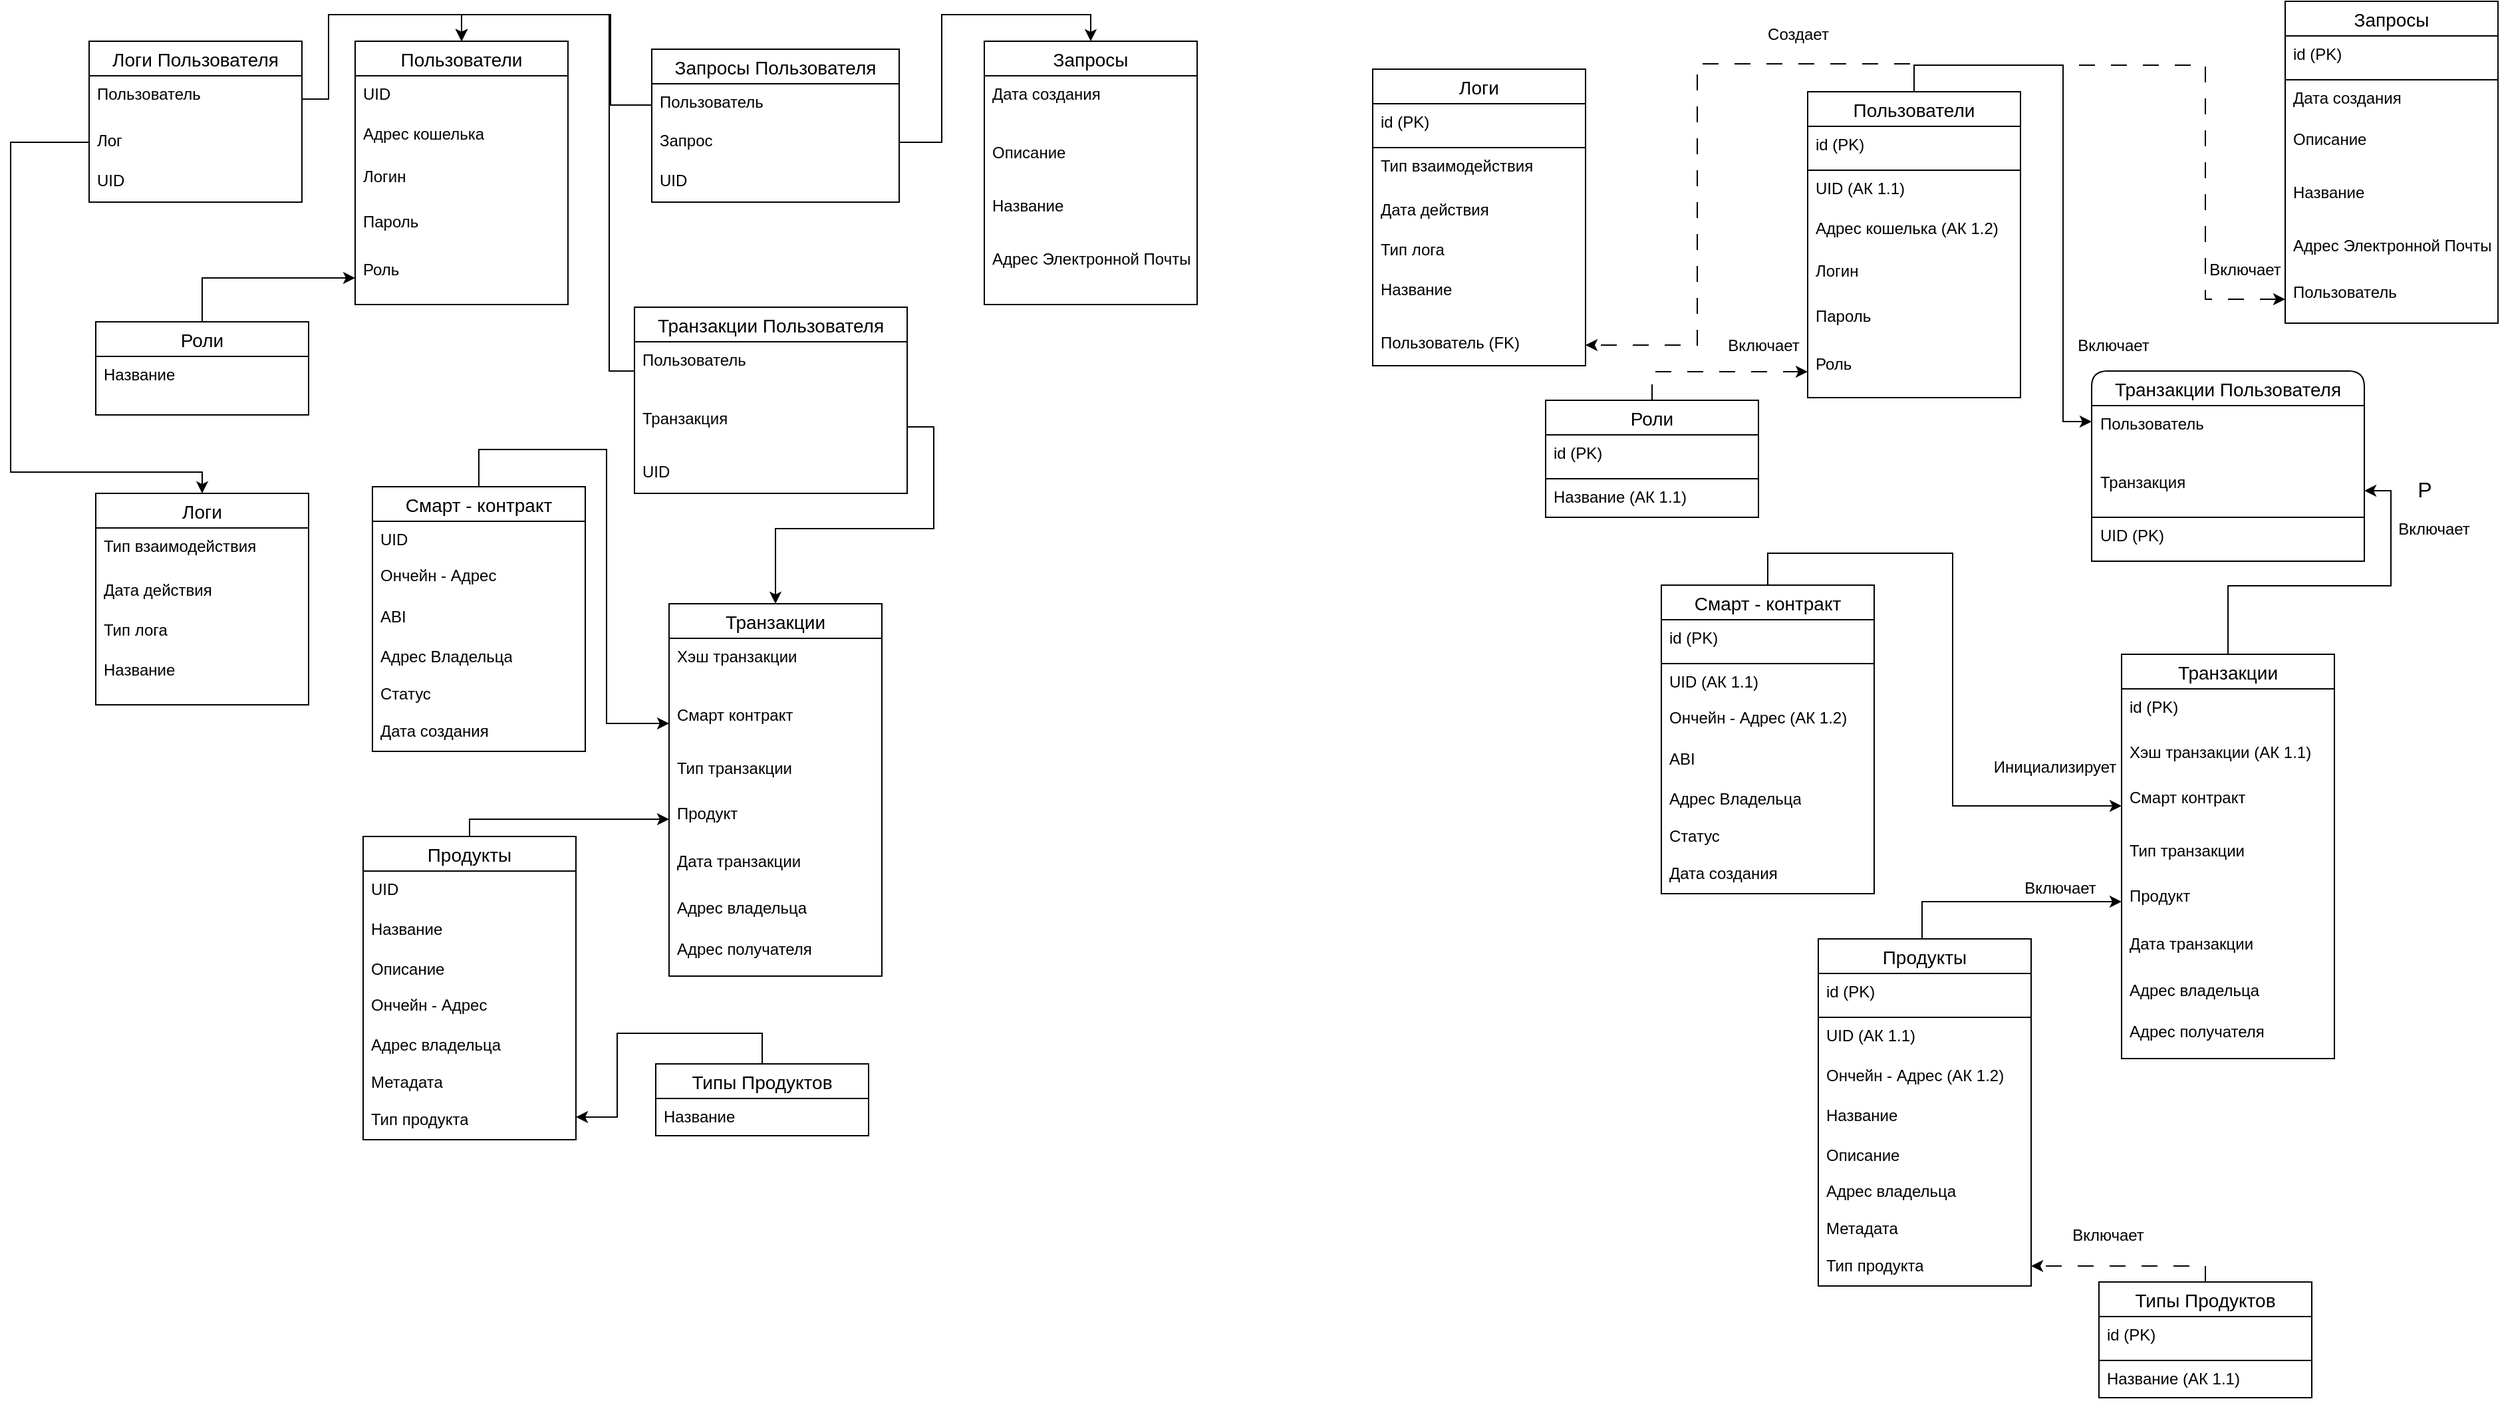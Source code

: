<mxfile version="24.7.17">
  <diagram name="Page-1" id="hkKIxazmlNXfrslxLoVo">
    <mxGraphModel dx="1101" dy="617" grid="0" gridSize="10" guides="1" tooltips="1" connect="1" arrows="1" fold="1" page="1" pageScale="1" pageWidth="850" pageHeight="1100" math="0" shadow="0">
      <root>
        <mxCell id="0" />
        <mxCell id="1" parent="0" />
        <mxCell id="sCM_ybp7lxL3_3aXqTB7-169" value="Пользователи" style="swimlane;fontStyle=0;childLayout=stackLayout;horizontal=1;startSize=26;horizontalStack=0;resizeParent=1;resizeParentMax=0;resizeLast=0;collapsible=1;marginBottom=0;align=center;fontSize=14;" parent="1" vertex="1">
          <mxGeometry x="300" y="30" width="160" height="198" as="geometry" />
        </mxCell>
        <mxCell id="sCM_ybp7lxL3_3aXqTB7-171" value="UID" style="text;strokeColor=none;fillColor=none;spacingLeft=4;spacingRight=4;overflow=hidden;rotatable=0;points=[[0,0.5],[1,0.5]];portConstraint=eastwest;fontSize=12;whiteSpace=wrap;html=1;" parent="sCM_ybp7lxL3_3aXqTB7-169" vertex="1">
          <mxGeometry y="26" width="160" height="30" as="geometry" />
        </mxCell>
        <mxCell id="sCM_ybp7lxL3_3aXqTB7-172" value="Адрес кошелька" style="text;strokeColor=none;fillColor=none;spacingLeft=4;spacingRight=4;overflow=hidden;rotatable=0;points=[[0,0.5],[1,0.5]];portConstraint=eastwest;fontSize=12;whiteSpace=wrap;html=1;" parent="sCM_ybp7lxL3_3aXqTB7-169" vertex="1">
          <mxGeometry y="56" width="160" height="32" as="geometry" />
        </mxCell>
        <mxCell id="sCM_ybp7lxL3_3aXqTB7-173" value="Логин" style="text;strokeColor=none;fillColor=none;spacingLeft=4;spacingRight=4;overflow=hidden;rotatable=0;points=[[0,0.5],[1,0.5]];portConstraint=eastwest;fontSize=12;whiteSpace=wrap;html=1;" parent="sCM_ybp7lxL3_3aXqTB7-169" vertex="1">
          <mxGeometry y="88" width="160" height="34" as="geometry" />
        </mxCell>
        <mxCell id="sCM_ybp7lxL3_3aXqTB7-174" value="Пароль" style="text;strokeColor=none;fillColor=none;spacingLeft=4;spacingRight=4;overflow=hidden;rotatable=0;points=[[0,0.5],[1,0.5]];portConstraint=eastwest;fontSize=12;whiteSpace=wrap;html=1;" parent="sCM_ybp7lxL3_3aXqTB7-169" vertex="1">
          <mxGeometry y="122" width="160" height="36" as="geometry" />
        </mxCell>
        <mxCell id="sCM_ybp7lxL3_3aXqTB7-175" value="Роль" style="text;strokeColor=none;fillColor=none;spacingLeft=4;spacingRight=4;overflow=hidden;rotatable=0;points=[[0,0.5],[1,0.5]];portConstraint=eastwest;fontSize=12;whiteSpace=wrap;html=1;" parent="sCM_ybp7lxL3_3aXqTB7-169" vertex="1">
          <mxGeometry y="158" width="160" height="40" as="geometry" />
        </mxCell>
        <mxCell id="sCM_ybp7lxL3_3aXqTB7-258" style="edgeStyle=orthogonalEdgeStyle;rounded=0;orthogonalLoop=1;jettySize=auto;html=1;" parent="1" source="sCM_ybp7lxL3_3aXqTB7-177" target="sCM_ybp7lxL3_3aXqTB7-175" edge="1">
          <mxGeometry relative="1" as="geometry" />
        </mxCell>
        <mxCell id="sCM_ybp7lxL3_3aXqTB7-177" value="Роли" style="swimlane;fontStyle=0;childLayout=stackLayout;horizontal=1;startSize=26;horizontalStack=0;resizeParent=1;resizeParentMax=0;resizeLast=0;collapsible=1;marginBottom=0;align=center;fontSize=14;" parent="1" vertex="1">
          <mxGeometry x="105" y="241" width="160" height="70" as="geometry" />
        </mxCell>
        <mxCell id="sCM_ybp7lxL3_3aXqTB7-179" value="Название" style="text;strokeColor=none;fillColor=none;spacingLeft=4;spacingRight=4;overflow=hidden;rotatable=0;points=[[0,0.5],[1,0.5]];portConstraint=eastwest;fontSize=12;whiteSpace=wrap;html=1;" parent="sCM_ybp7lxL3_3aXqTB7-177" vertex="1">
          <mxGeometry y="26" width="160" height="44" as="geometry" />
        </mxCell>
        <mxCell id="sCM_ybp7lxL3_3aXqTB7-180" value="Транзакции" style="swimlane;fontStyle=0;childLayout=stackLayout;horizontal=1;startSize=26;horizontalStack=0;resizeParent=1;resizeParentMax=0;resizeLast=0;collapsible=1;marginBottom=0;align=center;fontSize=14;" parent="1" vertex="1">
          <mxGeometry x="536" y="453" width="160" height="280" as="geometry" />
        </mxCell>
        <mxCell id="sCM_ybp7lxL3_3aXqTB7-182" value="Хэш транзакции" style="text;strokeColor=none;fillColor=none;spacingLeft=4;spacingRight=4;overflow=hidden;rotatable=0;points=[[0,0.5],[1,0.5]];portConstraint=eastwest;fontSize=12;whiteSpace=wrap;html=1;" parent="sCM_ybp7lxL3_3aXqTB7-180" vertex="1">
          <mxGeometry y="26" width="160" height="44" as="geometry" />
        </mxCell>
        <mxCell id="sCM_ybp7lxL3_3aXqTB7-183" value="Смарт контракт" style="text;strokeColor=none;fillColor=none;spacingLeft=4;spacingRight=4;overflow=hidden;rotatable=0;points=[[0,0.5],[1,0.5]];portConstraint=eastwest;fontSize=12;whiteSpace=wrap;html=1;" parent="sCM_ybp7lxL3_3aXqTB7-180" vertex="1">
          <mxGeometry y="70" width="160" height="40" as="geometry" />
        </mxCell>
        <mxCell id="sCM_ybp7lxL3_3aXqTB7-184" value="Тип транзакции" style="text;strokeColor=none;fillColor=none;spacingLeft=4;spacingRight=4;overflow=hidden;rotatable=0;points=[[0,0.5],[1,0.5]];portConstraint=eastwest;fontSize=12;whiteSpace=wrap;html=1;" parent="sCM_ybp7lxL3_3aXqTB7-180" vertex="1">
          <mxGeometry y="110" width="160" height="34" as="geometry" />
        </mxCell>
        <mxCell id="sCM_ybp7lxL3_3aXqTB7-185" value="Продукт" style="text;strokeColor=none;fillColor=none;spacingLeft=4;spacingRight=4;overflow=hidden;rotatable=0;points=[[0,0.5],[1,0.5]];portConstraint=eastwest;fontSize=12;whiteSpace=wrap;html=1;" parent="sCM_ybp7lxL3_3aXqTB7-180" vertex="1">
          <mxGeometry y="144" width="160" height="36" as="geometry" />
        </mxCell>
        <mxCell id="sCM_ybp7lxL3_3aXqTB7-186" value="Дата транзакции" style="text;strokeColor=none;fillColor=none;spacingLeft=4;spacingRight=4;overflow=hidden;rotatable=0;points=[[0,0.5],[1,0.5]];portConstraint=eastwest;fontSize=12;whiteSpace=wrap;html=1;" parent="sCM_ybp7lxL3_3aXqTB7-180" vertex="1">
          <mxGeometry y="180" width="160" height="35" as="geometry" />
        </mxCell>
        <mxCell id="sCM_ybp7lxL3_3aXqTB7-187" value="Адрес владельца" style="text;strokeColor=none;fillColor=none;spacingLeft=4;spacingRight=4;overflow=hidden;rotatable=0;points=[[0,0.5],[1,0.5]];portConstraint=eastwest;fontSize=12;whiteSpace=wrap;html=1;" parent="sCM_ybp7lxL3_3aXqTB7-180" vertex="1">
          <mxGeometry y="215" width="160" height="31" as="geometry" />
        </mxCell>
        <mxCell id="sCM_ybp7lxL3_3aXqTB7-188" value="Адрес получателя" style="text;strokeColor=none;fillColor=none;spacingLeft=4;spacingRight=4;overflow=hidden;rotatable=0;points=[[0,0.5],[1,0.5]];portConstraint=eastwest;fontSize=12;whiteSpace=wrap;html=1;" parent="sCM_ybp7lxL3_3aXqTB7-180" vertex="1">
          <mxGeometry y="246" width="160" height="34" as="geometry" />
        </mxCell>
        <mxCell id="sCM_ybp7lxL3_3aXqTB7-267" style="edgeStyle=orthogonalEdgeStyle;rounded=0;orthogonalLoop=1;jettySize=auto;html=1;" parent="1" source="sCM_ybp7lxL3_3aXqTB7-190" target="sCM_ybp7lxL3_3aXqTB7-185" edge="1">
          <mxGeometry relative="1" as="geometry">
            <Array as="points">
              <mxPoint x="386" y="615" />
            </Array>
          </mxGeometry>
        </mxCell>
        <mxCell id="sCM_ybp7lxL3_3aXqTB7-190" value="Продукты" style="swimlane;fontStyle=0;childLayout=stackLayout;horizontal=1;startSize=26;horizontalStack=0;resizeParent=1;resizeParentMax=0;resizeLast=0;collapsible=1;marginBottom=0;align=center;fontSize=14;" parent="1" vertex="1">
          <mxGeometry x="306" y="628" width="160" height="228" as="geometry" />
        </mxCell>
        <mxCell id="sCM_ybp7lxL3_3aXqTB7-191" value="UID" style="text;strokeColor=none;fillColor=none;spacingLeft=4;spacingRight=4;overflow=hidden;rotatable=0;points=[[0,0.5],[1,0.5]];portConstraint=eastwest;fontSize=12;whiteSpace=wrap;html=1;" parent="sCM_ybp7lxL3_3aXqTB7-190" vertex="1">
          <mxGeometry y="26" width="160" height="30" as="geometry" />
        </mxCell>
        <mxCell id="sCM_ybp7lxL3_3aXqTB7-192" value="Название" style="text;strokeColor=none;fillColor=none;spacingLeft=4;spacingRight=4;overflow=hidden;rotatable=0;points=[[0,0.5],[1,0.5]];portConstraint=eastwest;fontSize=12;whiteSpace=wrap;html=1;" parent="sCM_ybp7lxL3_3aXqTB7-190" vertex="1">
          <mxGeometry y="56" width="160" height="30" as="geometry" />
        </mxCell>
        <mxCell id="sCM_ybp7lxL3_3aXqTB7-193" value="Описание" style="text;strokeColor=none;fillColor=none;spacingLeft=4;spacingRight=4;overflow=hidden;rotatable=0;points=[[0,0.5],[1,0.5]];portConstraint=eastwest;fontSize=12;whiteSpace=wrap;html=1;" parent="sCM_ybp7lxL3_3aXqTB7-190" vertex="1">
          <mxGeometry y="86" width="160" height="27" as="geometry" />
        </mxCell>
        <mxCell id="sCM_ybp7lxL3_3aXqTB7-194" value="Ончейн - Адрес" style="text;strokeColor=none;fillColor=none;spacingLeft=4;spacingRight=4;overflow=hidden;rotatable=0;points=[[0,0.5],[1,0.5]];portConstraint=eastwest;fontSize=12;whiteSpace=wrap;html=1;" parent="sCM_ybp7lxL3_3aXqTB7-190" vertex="1">
          <mxGeometry y="113" width="160" height="30" as="geometry" />
        </mxCell>
        <mxCell id="sCM_ybp7lxL3_3aXqTB7-195" value="Адрес владельца" style="text;strokeColor=none;fillColor=none;spacingLeft=4;spacingRight=4;overflow=hidden;rotatable=0;points=[[0,0.5],[1,0.5]];portConstraint=eastwest;fontSize=12;whiteSpace=wrap;html=1;" parent="sCM_ybp7lxL3_3aXqTB7-190" vertex="1">
          <mxGeometry y="143" width="160" height="28" as="geometry" />
        </mxCell>
        <mxCell id="sCM_ybp7lxL3_3aXqTB7-196" value="Метадата" style="text;strokeColor=none;fillColor=none;spacingLeft=4;spacingRight=4;overflow=hidden;rotatable=0;points=[[0,0.5],[1,0.5]];portConstraint=eastwest;fontSize=12;whiteSpace=wrap;html=1;" parent="sCM_ybp7lxL3_3aXqTB7-190" vertex="1">
          <mxGeometry y="171" width="160" height="28" as="geometry" />
        </mxCell>
        <mxCell id="sCM_ybp7lxL3_3aXqTB7-197" value="Тип продукта" style="text;strokeColor=none;fillColor=none;spacingLeft=4;spacingRight=4;overflow=hidden;rotatable=0;points=[[0,0.5],[1,0.5]];portConstraint=eastwest;fontSize=12;whiteSpace=wrap;html=1;" parent="sCM_ybp7lxL3_3aXqTB7-190" vertex="1">
          <mxGeometry y="199" width="160" height="29" as="geometry" />
        </mxCell>
        <mxCell id="sCM_ybp7lxL3_3aXqTB7-266" style="edgeStyle=orthogonalEdgeStyle;rounded=0;orthogonalLoop=1;jettySize=auto;html=1;" parent="1" source="sCM_ybp7lxL3_3aXqTB7-199" target="sCM_ybp7lxL3_3aXqTB7-197" edge="1">
          <mxGeometry relative="1" as="geometry">
            <Array as="points">
              <mxPoint x="606" y="776" />
              <mxPoint x="497" y="776" />
              <mxPoint x="497" y="839" />
            </Array>
          </mxGeometry>
        </mxCell>
        <mxCell id="sCM_ybp7lxL3_3aXqTB7-199" value="Типы Продуктов" style="swimlane;fontStyle=0;childLayout=stackLayout;horizontal=1;startSize=26;horizontalStack=0;resizeParent=1;resizeParentMax=0;resizeLast=0;collapsible=1;marginBottom=0;align=center;fontSize=14;" parent="1" vertex="1">
          <mxGeometry x="526" y="799" width="160" height="54" as="geometry" />
        </mxCell>
        <mxCell id="sCM_ybp7lxL3_3aXqTB7-201" value="Название" style="text;strokeColor=none;fillColor=none;spacingLeft=4;spacingRight=4;overflow=hidden;rotatable=0;points=[[0,0.5],[1,0.5]];portConstraint=eastwest;fontSize=12;whiteSpace=wrap;html=1;" parent="sCM_ybp7lxL3_3aXqTB7-199" vertex="1">
          <mxGeometry y="26" width="160" height="28" as="geometry" />
        </mxCell>
        <mxCell id="sCM_ybp7lxL3_3aXqTB7-268" style="edgeStyle=orthogonalEdgeStyle;rounded=0;orthogonalLoop=1;jettySize=auto;html=1;" parent="1" source="sCM_ybp7lxL3_3aXqTB7-203" target="sCM_ybp7lxL3_3aXqTB7-183" edge="1">
          <mxGeometry relative="1" as="geometry">
            <Array as="points">
              <mxPoint x="393" y="337" />
              <mxPoint x="489" y="337" />
              <mxPoint x="489" y="543" />
            </Array>
          </mxGeometry>
        </mxCell>
        <mxCell id="sCM_ybp7lxL3_3aXqTB7-203" value="Смарт - контракт" style="swimlane;fontStyle=0;childLayout=stackLayout;horizontal=1;startSize=26;horizontalStack=0;resizeParent=1;resizeParentMax=0;resizeLast=0;collapsible=1;marginBottom=0;align=center;fontSize=14;" parent="1" vertex="1">
          <mxGeometry x="313" y="365" width="160" height="199" as="geometry" />
        </mxCell>
        <mxCell id="sCM_ybp7lxL3_3aXqTB7-204" value="UID" style="text;strokeColor=none;fillColor=none;spacingLeft=4;spacingRight=4;overflow=hidden;rotatable=0;points=[[0,0.5],[1,0.5]];portConstraint=eastwest;fontSize=12;whiteSpace=wrap;html=1;" parent="sCM_ybp7lxL3_3aXqTB7-203" vertex="1">
          <mxGeometry y="26" width="160" height="27" as="geometry" />
        </mxCell>
        <mxCell id="sCM_ybp7lxL3_3aXqTB7-205" value="Ончейн - Адрес" style="text;strokeColor=none;fillColor=none;spacingLeft=4;spacingRight=4;overflow=hidden;rotatable=0;points=[[0,0.5],[1,0.5]];portConstraint=eastwest;fontSize=12;whiteSpace=wrap;html=1;" parent="sCM_ybp7lxL3_3aXqTB7-203" vertex="1">
          <mxGeometry y="53" width="160" height="31" as="geometry" />
        </mxCell>
        <mxCell id="sCM_ybp7lxL3_3aXqTB7-206" value="ABI" style="text;strokeColor=none;fillColor=none;spacingLeft=4;spacingRight=4;overflow=hidden;rotatable=0;points=[[0,0.5],[1,0.5]];portConstraint=eastwest;fontSize=12;whiteSpace=wrap;html=1;" parent="sCM_ybp7lxL3_3aXqTB7-203" vertex="1">
          <mxGeometry y="84" width="160" height="30" as="geometry" />
        </mxCell>
        <mxCell id="sCM_ybp7lxL3_3aXqTB7-207" value="Адрес Владельца" style="text;strokeColor=none;fillColor=none;spacingLeft=4;spacingRight=4;overflow=hidden;rotatable=0;points=[[0,0.5],[1,0.5]];portConstraint=eastwest;fontSize=12;whiteSpace=wrap;html=1;" parent="sCM_ybp7lxL3_3aXqTB7-203" vertex="1">
          <mxGeometry y="114" width="160" height="28" as="geometry" />
        </mxCell>
        <mxCell id="sCM_ybp7lxL3_3aXqTB7-208" value="Статус" style="text;strokeColor=none;fillColor=none;spacingLeft=4;spacingRight=4;overflow=hidden;rotatable=0;points=[[0,0.5],[1,0.5]];portConstraint=eastwest;fontSize=12;whiteSpace=wrap;html=1;" parent="sCM_ybp7lxL3_3aXqTB7-203" vertex="1">
          <mxGeometry y="142" width="160" height="28" as="geometry" />
        </mxCell>
        <mxCell id="sCM_ybp7lxL3_3aXqTB7-209" value="Дата создания" style="text;strokeColor=none;fillColor=none;spacingLeft=4;spacingRight=4;overflow=hidden;rotatable=0;points=[[0,0.5],[1,0.5]];portConstraint=eastwest;fontSize=12;whiteSpace=wrap;html=1;" parent="sCM_ybp7lxL3_3aXqTB7-203" vertex="1">
          <mxGeometry y="170" width="160" height="29" as="geometry" />
        </mxCell>
        <mxCell id="sCM_ybp7lxL3_3aXqTB7-210" value="Запросы" style="swimlane;fontStyle=0;childLayout=stackLayout;horizontal=1;startSize=26;horizontalStack=0;resizeParent=1;resizeParentMax=0;resizeLast=0;collapsible=1;marginBottom=0;align=center;fontSize=14;" parent="1" vertex="1">
          <mxGeometry x="773" y="30" width="160" height="198" as="geometry" />
        </mxCell>
        <mxCell id="sCM_ybp7lxL3_3aXqTB7-212" value="Дата создания" style="text;strokeColor=none;fillColor=none;spacingLeft=4;spacingRight=4;overflow=hidden;rotatable=0;points=[[0,0.5],[1,0.5]];portConstraint=eastwest;fontSize=12;whiteSpace=wrap;html=1;" parent="sCM_ybp7lxL3_3aXqTB7-210" vertex="1">
          <mxGeometry y="26" width="160" height="44" as="geometry" />
        </mxCell>
        <mxCell id="sCM_ybp7lxL3_3aXqTB7-213" value="Описание" style="text;strokeColor=none;fillColor=none;spacingLeft=4;spacingRight=4;overflow=hidden;rotatable=0;points=[[0,0.5],[1,0.5]];portConstraint=eastwest;fontSize=12;whiteSpace=wrap;html=1;" parent="sCM_ybp7lxL3_3aXqTB7-210" vertex="1">
          <mxGeometry y="70" width="160" height="40" as="geometry" />
        </mxCell>
        <mxCell id="sCM_ybp7lxL3_3aXqTB7-214" value="Название" style="text;strokeColor=none;fillColor=none;spacingLeft=4;spacingRight=4;overflow=hidden;rotatable=0;points=[[0,0.5],[1,0.5]];portConstraint=eastwest;fontSize=12;whiteSpace=wrap;html=1;" parent="sCM_ybp7lxL3_3aXqTB7-210" vertex="1">
          <mxGeometry y="110" width="160" height="40" as="geometry" />
        </mxCell>
        <mxCell id="sCM_ybp7lxL3_3aXqTB7-215" value="Адрес Электронной Почты " style="text;strokeColor=none;fillColor=none;spacingLeft=4;spacingRight=4;overflow=hidden;rotatable=0;points=[[0,0.5],[1,0.5]];portConstraint=eastwest;fontSize=12;whiteSpace=wrap;html=1;" parent="sCM_ybp7lxL3_3aXqTB7-210" vertex="1">
          <mxGeometry y="150" width="160" height="48" as="geometry" />
        </mxCell>
        <mxCell id="sCM_ybp7lxL3_3aXqTB7-216" value="Логи" style="swimlane;fontStyle=0;childLayout=stackLayout;horizontal=1;startSize=26;horizontalStack=0;resizeParent=1;resizeParentMax=0;resizeLast=0;collapsible=1;marginBottom=0;align=center;fontSize=14;" parent="1" vertex="1">
          <mxGeometry x="105" y="370" width="160" height="159" as="geometry" />
        </mxCell>
        <mxCell id="sCM_ybp7lxL3_3aXqTB7-218" value="Тип взаимодействия" style="text;strokeColor=none;fillColor=none;spacingLeft=4;spacingRight=4;overflow=hidden;rotatable=0;points=[[0,0.5],[1,0.5]];portConstraint=eastwest;fontSize=12;whiteSpace=wrap;html=1;" parent="sCM_ybp7lxL3_3aXqTB7-216" vertex="1">
          <mxGeometry y="26" width="160" height="33" as="geometry" />
        </mxCell>
        <mxCell id="sCM_ybp7lxL3_3aXqTB7-219" value="Дата действия" style="text;strokeColor=none;fillColor=none;spacingLeft=4;spacingRight=4;overflow=hidden;rotatable=0;points=[[0,0.5],[1,0.5]];portConstraint=eastwest;fontSize=12;whiteSpace=wrap;html=1;" parent="sCM_ybp7lxL3_3aXqTB7-216" vertex="1">
          <mxGeometry y="59" width="160" height="30" as="geometry" />
        </mxCell>
        <mxCell id="sCM_ybp7lxL3_3aXqTB7-220" value="Тип лога" style="text;strokeColor=none;fillColor=none;spacingLeft=4;spacingRight=4;overflow=hidden;rotatable=0;points=[[0,0.5],[1,0.5]];portConstraint=eastwest;fontSize=12;whiteSpace=wrap;html=1;" parent="sCM_ybp7lxL3_3aXqTB7-216" vertex="1">
          <mxGeometry y="89" width="160" height="30" as="geometry" />
        </mxCell>
        <mxCell id="sCM_ybp7lxL3_3aXqTB7-221" value="Название" style="text;strokeColor=none;fillColor=none;spacingLeft=4;spacingRight=4;overflow=hidden;rotatable=0;points=[[0,0.5],[1,0.5]];portConstraint=eastwest;fontSize=12;whiteSpace=wrap;html=1;" parent="sCM_ybp7lxL3_3aXqTB7-216" vertex="1">
          <mxGeometry y="119" width="160" height="40" as="geometry" />
        </mxCell>
        <mxCell id="sCM_ybp7lxL3_3aXqTB7-222" value="Логи Пользователя" style="swimlane;fontStyle=0;childLayout=stackLayout;horizontal=1;startSize=26;horizontalStack=0;resizeParent=1;resizeParentMax=0;resizeLast=0;collapsible=1;marginBottom=0;align=center;fontSize=14;" parent="1" vertex="1">
          <mxGeometry x="100" y="30" width="160" height="121" as="geometry" />
        </mxCell>
        <mxCell id="sCM_ybp7lxL3_3aXqTB7-224" value="Пользователь" style="text;strokeColor=none;fillColor=none;spacingLeft=4;spacingRight=4;overflow=hidden;rotatable=0;points=[[0,0.5],[1,0.5]];portConstraint=eastwest;fontSize=12;whiteSpace=wrap;html=1;" parent="sCM_ybp7lxL3_3aXqTB7-222" vertex="1">
          <mxGeometry y="26" width="160" height="35" as="geometry" />
        </mxCell>
        <mxCell id="sCM_ybp7lxL3_3aXqTB7-225" value="Лог" style="text;strokeColor=none;fillColor=none;spacingLeft=4;spacingRight=4;overflow=hidden;rotatable=0;points=[[0,0.5],[1,0.5]];portConstraint=eastwest;fontSize=12;whiteSpace=wrap;html=1;" parent="sCM_ybp7lxL3_3aXqTB7-222" vertex="1">
          <mxGeometry y="61" width="160" height="30" as="geometry" />
        </mxCell>
        <mxCell id="sCM_ybp7lxL3_3aXqTB7-226" value="UID" style="text;strokeColor=none;fillColor=none;spacingLeft=4;spacingRight=4;overflow=hidden;rotatable=0;points=[[0,0.5],[1,0.5]];portConstraint=eastwest;fontSize=12;whiteSpace=wrap;html=1;" parent="sCM_ybp7lxL3_3aXqTB7-222" vertex="1">
          <mxGeometry y="91" width="160" height="30" as="geometry" />
        </mxCell>
        <mxCell id="sCM_ybp7lxL3_3aXqTB7-229" value="Запросы Пользователя" style="swimlane;fontStyle=0;childLayout=stackLayout;horizontal=1;startSize=26;horizontalStack=0;resizeParent=1;resizeParentMax=0;resizeLast=0;collapsible=1;marginBottom=0;align=center;fontSize=14;" parent="1" vertex="1">
          <mxGeometry x="523" y="36" width="186" height="115" as="geometry" />
        </mxCell>
        <mxCell id="sCM_ybp7lxL3_3aXqTB7-231" value="Пользователь" style="text;strokeColor=none;fillColor=none;spacingLeft=4;spacingRight=4;overflow=hidden;rotatable=0;points=[[0,0.5],[1,0.5]];portConstraint=eastwest;fontSize=12;whiteSpace=wrap;html=1;" parent="sCM_ybp7lxL3_3aXqTB7-229" vertex="1">
          <mxGeometry y="26" width="186" height="29" as="geometry" />
        </mxCell>
        <mxCell id="sCM_ybp7lxL3_3aXqTB7-232" value="Запрос" style="text;strokeColor=none;fillColor=none;spacingLeft=4;spacingRight=4;overflow=hidden;rotatable=0;points=[[0,0.5],[1,0.5]];portConstraint=eastwest;fontSize=12;whiteSpace=wrap;html=1;" parent="sCM_ybp7lxL3_3aXqTB7-229" vertex="1">
          <mxGeometry y="55" width="186" height="30" as="geometry" />
        </mxCell>
        <mxCell id="sCM_ybp7lxL3_3aXqTB7-233" value="UID" style="text;strokeColor=none;fillColor=none;spacingLeft=4;spacingRight=4;overflow=hidden;rotatable=0;points=[[0,0.5],[1,0.5]];portConstraint=eastwest;fontSize=12;whiteSpace=wrap;html=1;" parent="sCM_ybp7lxL3_3aXqTB7-229" vertex="1">
          <mxGeometry y="85" width="186" height="30" as="geometry" />
        </mxCell>
        <mxCell id="sCM_ybp7lxL3_3aXqTB7-236" value="Транзакции Пользователя" style="swimlane;fontStyle=0;childLayout=stackLayout;horizontal=1;startSize=26;horizontalStack=0;resizeParent=1;resizeParentMax=0;resizeLast=0;collapsible=1;marginBottom=0;align=center;fontSize=14;" parent="1" vertex="1">
          <mxGeometry x="510" y="230" width="205" height="140" as="geometry" />
        </mxCell>
        <mxCell id="sCM_ybp7lxL3_3aXqTB7-237" value="Пользователь" style="text;strokeColor=none;fillColor=none;spacingLeft=4;spacingRight=4;overflow=hidden;rotatable=0;points=[[0,0.5],[1,0.5]];portConstraint=eastwest;fontSize=12;whiteSpace=wrap;html=1;" parent="sCM_ybp7lxL3_3aXqTB7-236" vertex="1">
          <mxGeometry y="26" width="205" height="44" as="geometry" />
        </mxCell>
        <mxCell id="sCM_ybp7lxL3_3aXqTB7-238" value="Транзакция" style="text;strokeColor=none;fillColor=none;spacingLeft=4;spacingRight=4;overflow=hidden;rotatable=0;points=[[0,0.5],[1,0.5]];portConstraint=eastwest;fontSize=12;whiteSpace=wrap;html=1;" parent="sCM_ybp7lxL3_3aXqTB7-236" vertex="1">
          <mxGeometry y="70" width="205" height="40" as="geometry" />
        </mxCell>
        <mxCell id="sCM_ybp7lxL3_3aXqTB7-239" value="UID" style="text;strokeColor=none;fillColor=none;spacingLeft=4;spacingRight=4;overflow=hidden;rotatable=0;points=[[0,0.5],[1,0.5]];portConstraint=eastwest;fontSize=12;whiteSpace=wrap;html=1;" parent="sCM_ybp7lxL3_3aXqTB7-236" vertex="1">
          <mxGeometry y="110" width="205" height="30" as="geometry" />
        </mxCell>
        <mxCell id="sCM_ybp7lxL3_3aXqTB7-243" style="edgeStyle=orthogonalEdgeStyle;rounded=0;orthogonalLoop=1;jettySize=auto;html=1;entryX=0.5;entryY=0;entryDx=0;entryDy=0;" parent="1" source="sCM_ybp7lxL3_3aXqTB7-224" target="sCM_ybp7lxL3_3aXqTB7-169" edge="1">
          <mxGeometry relative="1" as="geometry" />
        </mxCell>
        <mxCell id="sCM_ybp7lxL3_3aXqTB7-248" style="edgeStyle=orthogonalEdgeStyle;rounded=0;orthogonalLoop=1;jettySize=auto;html=1;entryX=0.5;entryY=0;entryDx=0;entryDy=0;" parent="1" source="sCM_ybp7lxL3_3aXqTB7-231" target="sCM_ybp7lxL3_3aXqTB7-169" edge="1">
          <mxGeometry relative="1" as="geometry">
            <Array as="points">
              <mxPoint x="492" y="78" />
              <mxPoint x="492" y="10" />
              <mxPoint x="380" y="10" />
            </Array>
          </mxGeometry>
        </mxCell>
        <mxCell id="sCM_ybp7lxL3_3aXqTB7-251" style="edgeStyle=orthogonalEdgeStyle;rounded=0;orthogonalLoop=1;jettySize=auto;html=1;entryX=0.5;entryY=0;entryDx=0;entryDy=0;" parent="1" source="sCM_ybp7lxL3_3aXqTB7-232" target="sCM_ybp7lxL3_3aXqTB7-210" edge="1">
          <mxGeometry relative="1" as="geometry" />
        </mxCell>
        <mxCell id="sCM_ybp7lxL3_3aXqTB7-255" style="edgeStyle=orthogonalEdgeStyle;rounded=0;orthogonalLoop=1;jettySize=auto;html=1;entryX=0.5;entryY=0;entryDx=0;entryDy=0;" parent="1" source="sCM_ybp7lxL3_3aXqTB7-237" target="sCM_ybp7lxL3_3aXqTB7-169" edge="1">
          <mxGeometry relative="1" as="geometry">
            <Array as="points">
              <mxPoint x="491" y="278" />
              <mxPoint x="491" y="10" />
              <mxPoint x="380" y="10" />
            </Array>
          </mxGeometry>
        </mxCell>
        <mxCell id="sCM_ybp7lxL3_3aXqTB7-256" style="edgeStyle=orthogonalEdgeStyle;rounded=0;orthogonalLoop=1;jettySize=auto;html=1;entryX=0.5;entryY=0;entryDx=0;entryDy=0;" parent="1" source="sCM_ybp7lxL3_3aXqTB7-238" target="sCM_ybp7lxL3_3aXqTB7-180" edge="1">
          <mxGeometry relative="1" as="geometry" />
        </mxCell>
        <mxCell id="sCM_ybp7lxL3_3aXqTB7-269" style="edgeStyle=orthogonalEdgeStyle;rounded=0;orthogonalLoop=1;jettySize=auto;html=1;entryX=0.5;entryY=0;entryDx=0;entryDy=0;" parent="1" source="sCM_ybp7lxL3_3aXqTB7-225" target="sCM_ybp7lxL3_3aXqTB7-216" edge="1">
          <mxGeometry relative="1" as="geometry">
            <Array as="points">
              <mxPoint x="41" y="106" />
              <mxPoint x="41" y="354" />
              <mxPoint x="185" y="354" />
            </Array>
          </mxGeometry>
        </mxCell>
        <mxCell id="AHlXwRAK4ESbYeeO_PYP-10" style="edgeStyle=orthogonalEdgeStyle;rounded=0;orthogonalLoop=1;jettySize=auto;html=1;" parent="1" source="AHlXwRAK4ESbYeeO_PYP-11" target="AHlXwRAK4ESbYeeO_PYP-62" edge="1">
          <mxGeometry relative="1" as="geometry">
            <Array as="points">
              <mxPoint x="1472" y="48" />
              <mxPoint x="1584" y="48" />
              <mxPoint x="1584" y="316" />
            </Array>
          </mxGeometry>
        </mxCell>
        <mxCell id="UOaI7w_Fwj4FxNvMGlmb-14" style="edgeStyle=orthogonalEdgeStyle;rounded=0;orthogonalLoop=1;jettySize=auto;html=1;dashed=1;dashPattern=12 12;" edge="1" parent="1" source="AHlXwRAK4ESbYeeO_PYP-11" target="AHlXwRAK4ESbYeeO_PYP-54">
          <mxGeometry relative="1" as="geometry">
            <Array as="points">
              <mxPoint x="1472" y="48" />
              <mxPoint x="1691" y="48" />
              <mxPoint x="1691" y="224" />
            </Array>
          </mxGeometry>
        </mxCell>
        <mxCell id="UOaI7w_Fwj4FxNvMGlmb-27" style="edgeStyle=orthogonalEdgeStyle;rounded=0;orthogonalLoop=1;jettySize=auto;html=1;entryX=1;entryY=0.5;entryDx=0;entryDy=0;dashed=1;dashPattern=12 12;" edge="1" parent="1" source="AHlXwRAK4ESbYeeO_PYP-11" target="AHlXwRAK4ESbYeeO_PYP-60">
          <mxGeometry relative="1" as="geometry">
            <Array as="points">
              <mxPoint x="1472" y="47" />
              <mxPoint x="1309" y="47" />
              <mxPoint x="1309" y="258" />
            </Array>
          </mxGeometry>
        </mxCell>
        <mxCell id="AHlXwRAK4ESbYeeO_PYP-11" value="Пользователи" style="swimlane;fontStyle=0;childLayout=stackLayout;horizontal=1;startSize=26;horizontalStack=0;resizeParent=1;resizeParentMax=0;resizeLast=0;collapsible=1;marginBottom=0;align=center;fontSize=14;" parent="1" vertex="1">
          <mxGeometry x="1392" y="68" width="160" height="230" as="geometry" />
        </mxCell>
        <mxCell id="UOaI7w_Fwj4FxNvMGlmb-12" value="id (PK)" style="text;strokeColor=default;fillColor=default;spacingLeft=4;spacingRight=4;overflow=hidden;rotatable=0;points=[[0,0.5],[1,0.5]];portConstraint=eastwest;fontSize=12;whiteSpace=wrap;html=1;" vertex="1" parent="AHlXwRAK4ESbYeeO_PYP-11">
          <mxGeometry y="26" width="160" height="33" as="geometry" />
        </mxCell>
        <mxCell id="AHlXwRAK4ESbYeeO_PYP-12" value="UID (АК 1.1)" style="text;strokeColor=none;fillColor=none;spacingLeft=4;spacingRight=4;overflow=hidden;rotatable=0;points=[[0,0.5],[1,0.5]];portConstraint=eastwest;fontSize=12;whiteSpace=wrap;html=1;" parent="AHlXwRAK4ESbYeeO_PYP-11" vertex="1">
          <mxGeometry y="59" width="160" height="30" as="geometry" />
        </mxCell>
        <mxCell id="AHlXwRAK4ESbYeeO_PYP-13" value="Адрес кошелька (АК 1.2)&lt;div&gt;&lt;br&gt;&lt;/div&gt;" style="text;strokeColor=none;fillColor=none;spacingLeft=4;spacingRight=4;overflow=hidden;rotatable=0;points=[[0,0.5],[1,0.5]];portConstraint=eastwest;fontSize=12;whiteSpace=wrap;html=1;" parent="AHlXwRAK4ESbYeeO_PYP-11" vertex="1">
          <mxGeometry y="89" width="160" height="32" as="geometry" />
        </mxCell>
        <mxCell id="AHlXwRAK4ESbYeeO_PYP-14" value="Логин" style="text;strokeColor=none;fillColor=none;spacingLeft=4;spacingRight=4;overflow=hidden;rotatable=0;points=[[0,0.5],[1,0.5]];portConstraint=eastwest;fontSize=12;whiteSpace=wrap;html=1;" parent="AHlXwRAK4ESbYeeO_PYP-11" vertex="1">
          <mxGeometry y="121" width="160" height="34" as="geometry" />
        </mxCell>
        <mxCell id="AHlXwRAK4ESbYeeO_PYP-15" value="Пароль" style="text;strokeColor=none;fillColor=none;spacingLeft=4;spacingRight=4;overflow=hidden;rotatable=0;points=[[0,0.5],[1,0.5]];portConstraint=eastwest;fontSize=12;whiteSpace=wrap;html=1;" parent="AHlXwRAK4ESbYeeO_PYP-11" vertex="1">
          <mxGeometry y="155" width="160" height="36" as="geometry" />
        </mxCell>
        <mxCell id="AHlXwRAK4ESbYeeO_PYP-16" value="Роль" style="text;strokeColor=none;fillColor=none;spacingLeft=4;spacingRight=4;overflow=hidden;rotatable=0;points=[[0,0.5],[1,0.5]];portConstraint=eastwest;fontSize=12;whiteSpace=wrap;html=1;" parent="AHlXwRAK4ESbYeeO_PYP-11" vertex="1">
          <mxGeometry y="191" width="160" height="39" as="geometry" />
        </mxCell>
        <mxCell id="AHlXwRAK4ESbYeeO_PYP-17" style="edgeStyle=orthogonalEdgeStyle;rounded=0;orthogonalLoop=1;jettySize=auto;html=1;dashed=1;dashPattern=12 12;" parent="1" source="AHlXwRAK4ESbYeeO_PYP-18" target="AHlXwRAK4ESbYeeO_PYP-16" edge="1">
          <mxGeometry relative="1" as="geometry" />
        </mxCell>
        <mxCell id="AHlXwRAK4ESbYeeO_PYP-18" value="Роли" style="swimlane;fontStyle=0;childLayout=stackLayout;horizontal=1;startSize=26;horizontalStack=0;resizeParent=1;resizeParentMax=0;resizeLast=0;collapsible=1;marginBottom=0;align=center;fontSize=14;" parent="1" vertex="1">
          <mxGeometry x="1195" y="300" width="160" height="88" as="geometry" />
        </mxCell>
        <mxCell id="UOaI7w_Fwj4FxNvMGlmb-11" value="id (PK)" style="text;strokeColor=default;fillColor=default;spacingLeft=4;spacingRight=4;overflow=hidden;rotatable=0;points=[[0,0.5],[1,0.5]];portConstraint=eastwest;fontSize=12;whiteSpace=wrap;html=1;" vertex="1" parent="AHlXwRAK4ESbYeeO_PYP-18">
          <mxGeometry y="26" width="160" height="33" as="geometry" />
        </mxCell>
        <mxCell id="AHlXwRAK4ESbYeeO_PYP-19" value="Название (АК 1.1)&lt;div&gt;&lt;br&gt;&lt;/div&gt;" style="text;strokeColor=none;fillColor=none;spacingLeft=4;spacingRight=4;overflow=hidden;rotatable=0;points=[[0,0.5],[1,0.5]];portConstraint=eastwest;fontSize=12;whiteSpace=wrap;html=1;" parent="AHlXwRAK4ESbYeeO_PYP-18" vertex="1">
          <mxGeometry y="59" width="160" height="29" as="geometry" />
        </mxCell>
        <mxCell id="AHlXwRAK4ESbYeeO_PYP-20" style="edgeStyle=orthogonalEdgeStyle;rounded=0;orthogonalLoop=1;jettySize=auto;html=1;" parent="1" source="AHlXwRAK4ESbYeeO_PYP-21" target="AHlXwRAK4ESbYeeO_PYP-63" edge="1">
          <mxGeometry relative="1" as="geometry" />
        </mxCell>
        <mxCell id="AHlXwRAK4ESbYeeO_PYP-21" value="Транзакции" style="swimlane;fontStyle=0;childLayout=stackLayout;horizontal=1;startSize=26;horizontalStack=0;resizeParent=1;resizeParentMax=0;resizeLast=0;collapsible=1;marginBottom=0;align=center;fontSize=14;" parent="1" vertex="1">
          <mxGeometry x="1628" y="491" width="160" height="304" as="geometry" />
        </mxCell>
        <mxCell id="UOaI7w_Fwj4FxNvMGlmb-10" value="id (PK)" style="text;strokeColor=none;fillColor=none;spacingLeft=4;spacingRight=4;overflow=hidden;rotatable=0;points=[[0,0.5],[1,0.5]];portConstraint=eastwest;fontSize=12;whiteSpace=wrap;html=1;" vertex="1" parent="AHlXwRAK4ESbYeeO_PYP-21">
          <mxGeometry y="26" width="160" height="34" as="geometry" />
        </mxCell>
        <mxCell id="AHlXwRAK4ESbYeeO_PYP-22" value="Хэш транзакции (АК 1.1)&lt;div&gt;&lt;br&gt;&lt;/div&gt;" style="text;strokeColor=none;fillColor=none;spacingLeft=4;spacingRight=4;overflow=hidden;rotatable=0;points=[[0,0.5],[1,0.5]];portConstraint=eastwest;fontSize=12;whiteSpace=wrap;html=1;" parent="AHlXwRAK4ESbYeeO_PYP-21" vertex="1">
          <mxGeometry y="60" width="160" height="34" as="geometry" />
        </mxCell>
        <mxCell id="AHlXwRAK4ESbYeeO_PYP-23" value="Смарт контракт" style="text;strokeColor=none;fillColor=none;spacingLeft=4;spacingRight=4;overflow=hidden;rotatable=0;points=[[0,0.5],[1,0.5]];portConstraint=eastwest;fontSize=12;whiteSpace=wrap;html=1;" parent="AHlXwRAK4ESbYeeO_PYP-21" vertex="1">
          <mxGeometry y="94" width="160" height="40" as="geometry" />
        </mxCell>
        <mxCell id="AHlXwRAK4ESbYeeO_PYP-24" value="Тип транзакции" style="text;strokeColor=none;fillColor=none;spacingLeft=4;spacingRight=4;overflow=hidden;rotatable=0;points=[[0,0.5],[1,0.5]];portConstraint=eastwest;fontSize=12;whiteSpace=wrap;html=1;" parent="AHlXwRAK4ESbYeeO_PYP-21" vertex="1">
          <mxGeometry y="134" width="160" height="34" as="geometry" />
        </mxCell>
        <mxCell id="AHlXwRAK4ESbYeeO_PYP-25" value="Продукт" style="text;strokeColor=none;fillColor=none;spacingLeft=4;spacingRight=4;overflow=hidden;rotatable=0;points=[[0,0.5],[1,0.5]];portConstraint=eastwest;fontSize=12;whiteSpace=wrap;html=1;" parent="AHlXwRAK4ESbYeeO_PYP-21" vertex="1">
          <mxGeometry y="168" width="160" height="36" as="geometry" />
        </mxCell>
        <mxCell id="AHlXwRAK4ESbYeeO_PYP-26" value="Дата транзакции" style="text;strokeColor=none;fillColor=none;spacingLeft=4;spacingRight=4;overflow=hidden;rotatable=0;points=[[0,0.5],[1,0.5]];portConstraint=eastwest;fontSize=12;whiteSpace=wrap;html=1;" parent="AHlXwRAK4ESbYeeO_PYP-21" vertex="1">
          <mxGeometry y="204" width="160" height="35" as="geometry" />
        </mxCell>
        <mxCell id="AHlXwRAK4ESbYeeO_PYP-27" value="Адрес владельца" style="text;strokeColor=none;fillColor=none;spacingLeft=4;spacingRight=4;overflow=hidden;rotatable=0;points=[[0,0.5],[1,0.5]];portConstraint=eastwest;fontSize=12;whiteSpace=wrap;html=1;" parent="AHlXwRAK4ESbYeeO_PYP-21" vertex="1">
          <mxGeometry y="239" width="160" height="31" as="geometry" />
        </mxCell>
        <mxCell id="AHlXwRAK4ESbYeeO_PYP-28" value="Адрес получателя" style="text;strokeColor=none;fillColor=none;spacingLeft=4;spacingRight=4;overflow=hidden;rotatable=0;points=[[0,0.5],[1,0.5]];portConstraint=eastwest;fontSize=12;whiteSpace=wrap;html=1;" parent="AHlXwRAK4ESbYeeO_PYP-21" vertex="1">
          <mxGeometry y="270" width="160" height="34" as="geometry" />
        </mxCell>
        <mxCell id="UOaI7w_Fwj4FxNvMGlmb-20" style="edgeStyle=orthogonalEdgeStyle;rounded=0;orthogonalLoop=1;jettySize=auto;html=1;entryX=0;entryY=0.5;entryDx=0;entryDy=0;" edge="1" parent="1" source="AHlXwRAK4ESbYeeO_PYP-30" target="AHlXwRAK4ESbYeeO_PYP-25">
          <mxGeometry relative="1" as="geometry">
            <Array as="points">
              <mxPoint x="1478" y="677" />
            </Array>
          </mxGeometry>
        </mxCell>
        <mxCell id="AHlXwRAK4ESbYeeO_PYP-30" value="Продукты" style="swimlane;fontStyle=0;childLayout=stackLayout;horizontal=1;startSize=26;horizontalStack=0;resizeParent=1;resizeParentMax=0;resizeLast=0;collapsible=1;marginBottom=0;align=center;fontSize=14;" parent="1" vertex="1">
          <mxGeometry x="1400" y="705" width="160" height="261" as="geometry" />
        </mxCell>
        <mxCell id="UOaI7w_Fwj4FxNvMGlmb-18" value="id (PK)" style="text;strokeColor=default;fillColor=default;spacingLeft=4;spacingRight=4;overflow=hidden;rotatable=0;points=[[0,0.5],[1,0.5]];portConstraint=eastwest;fontSize=12;whiteSpace=wrap;html=1;" vertex="1" parent="AHlXwRAK4ESbYeeO_PYP-30">
          <mxGeometry y="26" width="160" height="33" as="geometry" />
        </mxCell>
        <mxCell id="AHlXwRAK4ESbYeeO_PYP-31" value="UID (АК 1.1)&lt;div&gt;&lt;br&gt;&lt;/div&gt;" style="text;strokeColor=none;fillColor=none;spacingLeft=4;spacingRight=4;overflow=hidden;rotatable=0;points=[[0,0.5],[1,0.5]];portConstraint=eastwest;fontSize=12;whiteSpace=wrap;html=1;" parent="AHlXwRAK4ESbYeeO_PYP-30" vertex="1">
          <mxGeometry y="59" width="160" height="30" as="geometry" />
        </mxCell>
        <mxCell id="AHlXwRAK4ESbYeeO_PYP-34" value="Ончейн - Адрес (АК 1.2)&lt;div&gt;&lt;br&gt;&lt;/div&gt;" style="text;strokeColor=none;fillColor=none;spacingLeft=4;spacingRight=4;overflow=hidden;rotatable=0;points=[[0,0.5],[1,0.5]];portConstraint=eastwest;fontSize=12;whiteSpace=wrap;html=1;" parent="AHlXwRAK4ESbYeeO_PYP-30" vertex="1">
          <mxGeometry y="89" width="160" height="30" as="geometry" />
        </mxCell>
        <mxCell id="AHlXwRAK4ESbYeeO_PYP-32" value="Название" style="text;strokeColor=none;fillColor=none;spacingLeft=4;spacingRight=4;overflow=hidden;rotatable=0;points=[[0,0.5],[1,0.5]];portConstraint=eastwest;fontSize=12;whiteSpace=wrap;html=1;" parent="AHlXwRAK4ESbYeeO_PYP-30" vertex="1">
          <mxGeometry y="119" width="160" height="30" as="geometry" />
        </mxCell>
        <mxCell id="AHlXwRAK4ESbYeeO_PYP-33" value="Описание" style="text;strokeColor=none;fillColor=none;spacingLeft=4;spacingRight=4;overflow=hidden;rotatable=0;points=[[0,0.5],[1,0.5]];portConstraint=eastwest;fontSize=12;whiteSpace=wrap;html=1;" parent="AHlXwRAK4ESbYeeO_PYP-30" vertex="1">
          <mxGeometry y="149" width="160" height="27" as="geometry" />
        </mxCell>
        <mxCell id="AHlXwRAK4ESbYeeO_PYP-35" value="Адрес владельца" style="text;strokeColor=none;fillColor=none;spacingLeft=4;spacingRight=4;overflow=hidden;rotatable=0;points=[[0,0.5],[1,0.5]];portConstraint=eastwest;fontSize=12;whiteSpace=wrap;html=1;" parent="AHlXwRAK4ESbYeeO_PYP-30" vertex="1">
          <mxGeometry y="176" width="160" height="28" as="geometry" />
        </mxCell>
        <mxCell id="AHlXwRAK4ESbYeeO_PYP-36" value="Метадата" style="text;strokeColor=none;fillColor=none;spacingLeft=4;spacingRight=4;overflow=hidden;rotatable=0;points=[[0,0.5],[1,0.5]];portConstraint=eastwest;fontSize=12;whiteSpace=wrap;html=1;" parent="AHlXwRAK4ESbYeeO_PYP-30" vertex="1">
          <mxGeometry y="204" width="160" height="28" as="geometry" />
        </mxCell>
        <mxCell id="AHlXwRAK4ESbYeeO_PYP-37" value="Тип продукта" style="text;strokeColor=none;fillColor=none;spacingLeft=4;spacingRight=4;overflow=hidden;rotatable=0;points=[[0,0.5],[1,0.5]];portConstraint=eastwest;fontSize=12;whiteSpace=wrap;html=1;" parent="AHlXwRAK4ESbYeeO_PYP-30" vertex="1">
          <mxGeometry y="232" width="160" height="29" as="geometry" />
        </mxCell>
        <mxCell id="UOaI7w_Fwj4FxNvMGlmb-34" style="edgeStyle=orthogonalEdgeStyle;rounded=0;orthogonalLoop=1;jettySize=auto;html=1;dashed=1;dashPattern=12 12;" edge="1" parent="1" source="AHlXwRAK4ESbYeeO_PYP-39" target="AHlXwRAK4ESbYeeO_PYP-37">
          <mxGeometry relative="1" as="geometry">
            <Array as="points">
              <mxPoint x="1691" y="951" />
            </Array>
          </mxGeometry>
        </mxCell>
        <mxCell id="AHlXwRAK4ESbYeeO_PYP-39" value="Типы Продуктов" style="swimlane;fontStyle=0;childLayout=stackLayout;horizontal=1;startSize=26;horizontalStack=0;resizeParent=1;resizeParentMax=0;resizeLast=0;collapsible=1;marginBottom=0;align=center;fontSize=14;rounded=0;" parent="1" vertex="1">
          <mxGeometry x="1611" y="963" width="160" height="87" as="geometry" />
        </mxCell>
        <mxCell id="UOaI7w_Fwj4FxNvMGlmb-17" value="id (PK)" style="text;strokeColor=default;fillColor=default;spacingLeft=4;spacingRight=4;overflow=hidden;rotatable=0;points=[[0,0.5],[1,0.5]];portConstraint=eastwest;fontSize=12;whiteSpace=wrap;html=1;" vertex="1" parent="AHlXwRAK4ESbYeeO_PYP-39">
          <mxGeometry y="26" width="160" height="33" as="geometry" />
        </mxCell>
        <mxCell id="AHlXwRAK4ESbYeeO_PYP-40" value="Название (АК 1.1)" style="text;strokeColor=none;fillColor=none;spacingLeft=4;spacingRight=4;overflow=hidden;rotatable=0;points=[[0,0.5],[1,0.5]];portConstraint=eastwest;fontSize=12;whiteSpace=wrap;html=1;" parent="AHlXwRAK4ESbYeeO_PYP-39" vertex="1">
          <mxGeometry y="59" width="160" height="28" as="geometry" />
        </mxCell>
        <mxCell id="UOaI7w_Fwj4FxNvMGlmb-32" style="edgeStyle=orthogonalEdgeStyle;rounded=0;orthogonalLoop=1;jettySize=auto;html=1;" edge="1" parent="1" source="AHlXwRAK4ESbYeeO_PYP-42" target="AHlXwRAK4ESbYeeO_PYP-23">
          <mxGeometry relative="1" as="geometry">
            <Array as="points">
              <mxPoint x="1362" y="415" />
              <mxPoint x="1501" y="415" />
              <mxPoint x="1501" y="605" />
            </Array>
          </mxGeometry>
        </mxCell>
        <mxCell id="AHlXwRAK4ESbYeeO_PYP-42" value="Смарт - контракт" style="swimlane;fontStyle=0;childLayout=stackLayout;horizontal=1;startSize=26;horizontalStack=0;resizeParent=1;resizeParentMax=0;resizeLast=0;collapsible=1;marginBottom=0;align=center;fontSize=14;" parent="1" vertex="1">
          <mxGeometry x="1282" y="439" width="160" height="232" as="geometry" />
        </mxCell>
        <mxCell id="UOaI7w_Fwj4FxNvMGlmb-16" value="id (PK)" style="text;strokeColor=default;fillColor=default;spacingLeft=4;spacingRight=4;overflow=hidden;rotatable=0;points=[[0,0.5],[1,0.5]];portConstraint=eastwest;fontSize=12;whiteSpace=wrap;html=1;" vertex="1" parent="AHlXwRAK4ESbYeeO_PYP-42">
          <mxGeometry y="26" width="160" height="33" as="geometry" />
        </mxCell>
        <mxCell id="AHlXwRAK4ESbYeeO_PYP-43" value="UID (АК 1.1)" style="text;strokeColor=none;fillColor=none;spacingLeft=4;spacingRight=4;overflow=hidden;rotatable=0;points=[[0,0.5],[1,0.5]];portConstraint=eastwest;fontSize=12;whiteSpace=wrap;html=1;" parent="AHlXwRAK4ESbYeeO_PYP-42" vertex="1">
          <mxGeometry y="59" width="160" height="27" as="geometry" />
        </mxCell>
        <mxCell id="AHlXwRAK4ESbYeeO_PYP-44" value="Ончейн - Адрес (АК 1.2)" style="text;strokeColor=none;fillColor=none;spacingLeft=4;spacingRight=4;overflow=hidden;rotatable=0;points=[[0,0.5],[1,0.5]];portConstraint=eastwest;fontSize=12;whiteSpace=wrap;html=1;" parent="AHlXwRAK4ESbYeeO_PYP-42" vertex="1">
          <mxGeometry y="86" width="160" height="31" as="geometry" />
        </mxCell>
        <mxCell id="AHlXwRAK4ESbYeeO_PYP-45" value="ABI" style="text;strokeColor=none;fillColor=none;spacingLeft=4;spacingRight=4;overflow=hidden;rotatable=0;points=[[0,0.5],[1,0.5]];portConstraint=eastwest;fontSize=12;whiteSpace=wrap;html=1;" parent="AHlXwRAK4ESbYeeO_PYP-42" vertex="1">
          <mxGeometry y="117" width="160" height="30" as="geometry" />
        </mxCell>
        <mxCell id="AHlXwRAK4ESbYeeO_PYP-46" value="Адрес Владельца" style="text;strokeColor=none;fillColor=none;spacingLeft=4;spacingRight=4;overflow=hidden;rotatable=0;points=[[0,0.5],[1,0.5]];portConstraint=eastwest;fontSize=12;whiteSpace=wrap;html=1;" parent="AHlXwRAK4ESbYeeO_PYP-42" vertex="1">
          <mxGeometry y="147" width="160" height="28" as="geometry" />
        </mxCell>
        <mxCell id="AHlXwRAK4ESbYeeO_PYP-47" value="Статус" style="text;strokeColor=none;fillColor=none;spacingLeft=4;spacingRight=4;overflow=hidden;rotatable=0;points=[[0,0.5],[1,0.5]];portConstraint=eastwest;fontSize=12;whiteSpace=wrap;html=1;" parent="AHlXwRAK4ESbYeeO_PYP-42" vertex="1">
          <mxGeometry y="175" width="160" height="28" as="geometry" />
        </mxCell>
        <mxCell id="AHlXwRAK4ESbYeeO_PYP-48" value="Дата создания" style="text;strokeColor=none;fillColor=none;spacingLeft=4;spacingRight=4;overflow=hidden;rotatable=0;points=[[0,0.5],[1,0.5]];portConstraint=eastwest;fontSize=12;whiteSpace=wrap;html=1;" parent="AHlXwRAK4ESbYeeO_PYP-42" vertex="1">
          <mxGeometry y="203" width="160" height="29" as="geometry" />
        </mxCell>
        <mxCell id="AHlXwRAK4ESbYeeO_PYP-49" value="Запросы" style="swimlane;fontStyle=0;childLayout=stackLayout;horizontal=1;startSize=26;horizontalStack=0;resizeParent=1;resizeParentMax=0;resizeLast=0;collapsible=1;marginBottom=0;align=center;fontSize=14;" parent="1" vertex="1">
          <mxGeometry x="1751" width="160" height="242" as="geometry" />
        </mxCell>
        <mxCell id="UOaI7w_Fwj4FxNvMGlmb-13" value="id (PK)" style="text;strokeColor=default;fillColor=default;spacingLeft=4;spacingRight=4;overflow=hidden;rotatable=0;points=[[0,0.5],[1,0.5]];portConstraint=eastwest;fontSize=12;whiteSpace=wrap;html=1;" vertex="1" parent="AHlXwRAK4ESbYeeO_PYP-49">
          <mxGeometry y="26" width="160" height="33" as="geometry" />
        </mxCell>
        <mxCell id="AHlXwRAK4ESbYeeO_PYP-50" value="Дата создания&amp;nbsp;" style="text;strokeColor=none;fillColor=none;spacingLeft=4;spacingRight=4;overflow=hidden;rotatable=0;points=[[0,0.5],[1,0.5]];portConstraint=eastwest;fontSize=12;whiteSpace=wrap;html=1;" parent="AHlXwRAK4ESbYeeO_PYP-49" vertex="1">
          <mxGeometry y="59" width="160" height="31" as="geometry" />
        </mxCell>
        <mxCell id="AHlXwRAK4ESbYeeO_PYP-51" value="Описание" style="text;strokeColor=none;fillColor=none;spacingLeft=4;spacingRight=4;overflow=hidden;rotatable=0;points=[[0,0.5],[1,0.5]];portConstraint=eastwest;fontSize=12;whiteSpace=wrap;html=1;" parent="AHlXwRAK4ESbYeeO_PYP-49" vertex="1">
          <mxGeometry y="90" width="160" height="40" as="geometry" />
        </mxCell>
        <mxCell id="AHlXwRAK4ESbYeeO_PYP-52" value="Название" style="text;strokeColor=none;fillColor=none;spacingLeft=4;spacingRight=4;overflow=hidden;rotatable=0;points=[[0,0.5],[1,0.5]];portConstraint=eastwest;fontSize=12;whiteSpace=wrap;html=1;" parent="AHlXwRAK4ESbYeeO_PYP-49" vertex="1">
          <mxGeometry y="130" width="160" height="40" as="geometry" />
        </mxCell>
        <mxCell id="AHlXwRAK4ESbYeeO_PYP-53" value="Адрес Электронной Почты " style="text;strokeColor=none;fillColor=none;spacingLeft=4;spacingRight=4;overflow=hidden;rotatable=0;points=[[0,0.5],[1,0.5]];portConstraint=eastwest;fontSize=12;whiteSpace=wrap;html=1;" parent="AHlXwRAK4ESbYeeO_PYP-49" vertex="1">
          <mxGeometry y="170" width="160" height="35" as="geometry" />
        </mxCell>
        <mxCell id="AHlXwRAK4ESbYeeO_PYP-54" value="Пользователь" style="text;strokeColor=none;fillColor=none;spacingLeft=4;spacingRight=4;overflow=hidden;rotatable=0;points=[[0,0.5],[1,0.5]];portConstraint=eastwest;fontSize=12;whiteSpace=wrap;html=1;" parent="AHlXwRAK4ESbYeeO_PYP-49" vertex="1">
          <mxGeometry y="205" width="160" height="37" as="geometry" />
        </mxCell>
        <mxCell id="AHlXwRAK4ESbYeeO_PYP-55" value="Логи" style="swimlane;fontStyle=0;childLayout=stackLayout;horizontal=1;startSize=26;horizontalStack=0;resizeParent=1;resizeParentMax=0;resizeLast=0;collapsible=1;marginBottom=0;align=center;fontSize=14;swimlaneFillColor=default;rounded=0;swimlaneLine=1;" parent="1" vertex="1">
          <mxGeometry x="1065" y="51" width="160" height="223" as="geometry" />
        </mxCell>
        <mxCell id="UOaI7w_Fwj4FxNvMGlmb-9" value="id (PK)" style="text;strokeColor=default;fillColor=default;spacingLeft=4;spacingRight=4;overflow=hidden;rotatable=0;points=[[0,0.5],[1,0.5]];portConstraint=eastwest;fontSize=12;whiteSpace=wrap;html=1;" vertex="1" parent="AHlXwRAK4ESbYeeO_PYP-55">
          <mxGeometry y="26" width="160" height="33" as="geometry" />
        </mxCell>
        <mxCell id="AHlXwRAK4ESbYeeO_PYP-56" value="Тип взаимодействия" style="text;strokeColor=none;fillColor=none;spacingLeft=4;spacingRight=4;overflow=hidden;rotatable=0;points=[[0,0.5],[1,0.5]];portConstraint=eastwest;fontSize=12;whiteSpace=wrap;html=1;" parent="AHlXwRAK4ESbYeeO_PYP-55" vertex="1">
          <mxGeometry y="59" width="160" height="33" as="geometry" />
        </mxCell>
        <mxCell id="AHlXwRAK4ESbYeeO_PYP-57" value="Дата действия" style="text;strokeColor=none;fillColor=none;spacingLeft=4;spacingRight=4;overflow=hidden;rotatable=0;points=[[0,0.5],[1,0.5]];portConstraint=eastwest;fontSize=12;whiteSpace=wrap;html=1;" parent="AHlXwRAK4ESbYeeO_PYP-55" vertex="1">
          <mxGeometry y="92" width="160" height="30" as="geometry" />
        </mxCell>
        <mxCell id="AHlXwRAK4ESbYeeO_PYP-58" value="Тип лога" style="text;strokeColor=none;fillColor=none;spacingLeft=4;spacingRight=4;overflow=hidden;rotatable=0;points=[[0,0.5],[1,0.5]];portConstraint=eastwest;fontSize=12;whiteSpace=wrap;html=1;" parent="AHlXwRAK4ESbYeeO_PYP-55" vertex="1">
          <mxGeometry y="122" width="160" height="30" as="geometry" />
        </mxCell>
        <mxCell id="AHlXwRAK4ESbYeeO_PYP-59" value="Название" style="text;strokeColor=none;fillColor=none;spacingLeft=4;spacingRight=4;overflow=hidden;rotatable=0;points=[[0,0.5],[1,0.5]];portConstraint=eastwest;fontSize=12;whiteSpace=wrap;html=1;" parent="AHlXwRAK4ESbYeeO_PYP-55" vertex="1">
          <mxGeometry y="152" width="160" height="40" as="geometry" />
        </mxCell>
        <mxCell id="AHlXwRAK4ESbYeeO_PYP-60" value="Пользователь (FK)" style="text;strokeColor=none;fillColor=none;spacingLeft=4;spacingRight=4;overflow=hidden;rotatable=0;points=[[0,0.5],[1,0.5]];portConstraint=eastwest;fontSize=12;whiteSpace=wrap;html=1;" parent="AHlXwRAK4ESbYeeO_PYP-55" vertex="1">
          <mxGeometry y="192" width="160" height="31" as="geometry" />
        </mxCell>
        <mxCell id="AHlXwRAK4ESbYeeO_PYP-61" value="Транзакции Пользователя" style="swimlane;fontStyle=0;childLayout=stackLayout;horizontal=1;startSize=26;horizontalStack=0;resizeParent=1;resizeParentMax=0;resizeLast=0;collapsible=1;marginBottom=0;align=center;fontSize=14;rounded=1;" parent="1" vertex="1">
          <mxGeometry x="1605.5" y="278" width="205" height="143" as="geometry" />
        </mxCell>
        <mxCell id="AHlXwRAK4ESbYeeO_PYP-62" value="Пользователь" style="text;strokeColor=none;fillColor=none;spacingLeft=4;spacingRight=4;overflow=hidden;rotatable=0;points=[[0,0.5],[1,0.5]];portConstraint=eastwest;fontSize=12;whiteSpace=wrap;html=1;" parent="AHlXwRAK4ESbYeeO_PYP-61" vertex="1">
          <mxGeometry y="26" width="205" height="44" as="geometry" />
        </mxCell>
        <mxCell id="AHlXwRAK4ESbYeeO_PYP-63" value="Транзакция" style="text;strokeColor=none;fillColor=none;spacingLeft=4;spacingRight=4;overflow=hidden;rotatable=0;points=[[0,0.5],[1,0.5]];portConstraint=eastwest;fontSize=12;whiteSpace=wrap;html=1;" parent="AHlXwRAK4ESbYeeO_PYP-61" vertex="1">
          <mxGeometry y="70" width="205" height="40" as="geometry" />
        </mxCell>
        <mxCell id="UOaI7w_Fwj4FxNvMGlmb-21" value="UID (PK)" style="text;strokeColor=default;fillColor=default;spacingLeft=4;spacingRight=4;overflow=hidden;rotatable=0;points=[[0,0.5],[1,0.5]];portConstraint=eastwest;fontSize=12;whiteSpace=wrap;html=1;" vertex="1" parent="AHlXwRAK4ESbYeeO_PYP-61">
          <mxGeometry y="110" width="205" height="33" as="geometry" />
        </mxCell>
        <mxCell id="UOaI7w_Fwj4FxNvMGlmb-6" value="&lt;font style=&quot;font-size: 16px;&quot;&gt;P&lt;/font&gt;" style="text;html=1;align=center;verticalAlign=middle;whiteSpace=wrap;rounded=0;" vertex="1" parent="1">
          <mxGeometry x="1826" y="352" width="60" height="30" as="geometry" />
        </mxCell>
        <mxCell id="UOaI7w_Fwj4FxNvMGlmb-23" value="Создает" style="text;html=1;align=center;verticalAlign=middle;whiteSpace=wrap;rounded=0;" vertex="1" parent="1">
          <mxGeometry x="1355" y="10" width="60" height="30" as="geometry" />
        </mxCell>
        <mxCell id="UOaI7w_Fwj4FxNvMGlmb-24" value="Включает" style="text;html=1;align=center;verticalAlign=middle;whiteSpace=wrap;rounded=0;" vertex="1" parent="1">
          <mxGeometry x="1329" y="244" width="60" height="30" as="geometry" />
        </mxCell>
        <mxCell id="UOaI7w_Fwj4FxNvMGlmb-25" value="Включает" style="text;html=1;align=center;verticalAlign=middle;whiteSpace=wrap;rounded=0;" vertex="1" parent="1">
          <mxGeometry x="1691" y="187" width="60" height="30" as="geometry" />
        </mxCell>
        <mxCell id="UOaI7w_Fwj4FxNvMGlmb-28" value="Включает" style="text;html=1;align=center;verticalAlign=middle;whiteSpace=wrap;rounded=0;" vertex="1" parent="1">
          <mxGeometry x="1592" y="244" width="60" height="30" as="geometry" />
        </mxCell>
        <mxCell id="UOaI7w_Fwj4FxNvMGlmb-29" value="Включает" style="text;html=1;align=center;verticalAlign=middle;whiteSpace=wrap;rounded=0;" vertex="1" parent="1">
          <mxGeometry x="1833" y="382" width="60" height="30" as="geometry" />
        </mxCell>
        <mxCell id="UOaI7w_Fwj4FxNvMGlmb-33" value="Инициализирует" style="text;html=1;align=center;verticalAlign=middle;whiteSpace=wrap;rounded=0;" vertex="1" parent="1">
          <mxGeometry x="1548" y="561" width="60" height="30" as="geometry" />
        </mxCell>
        <mxCell id="UOaI7w_Fwj4FxNvMGlmb-35" value="&lt;div&gt;Включает&lt;/div&gt;" style="text;html=1;align=center;verticalAlign=middle;whiteSpace=wrap;rounded=0;" vertex="1" parent="1">
          <mxGeometry x="1552" y="652" width="60" height="30" as="geometry" />
        </mxCell>
        <mxCell id="UOaI7w_Fwj4FxNvMGlmb-36" value="&lt;div&gt;Включает&lt;/div&gt;" style="text;html=1;align=center;verticalAlign=middle;whiteSpace=wrap;rounded=0;" vertex="1" parent="1">
          <mxGeometry x="1588" y="913" width="60" height="29" as="geometry" />
        </mxCell>
      </root>
    </mxGraphModel>
  </diagram>
</mxfile>
